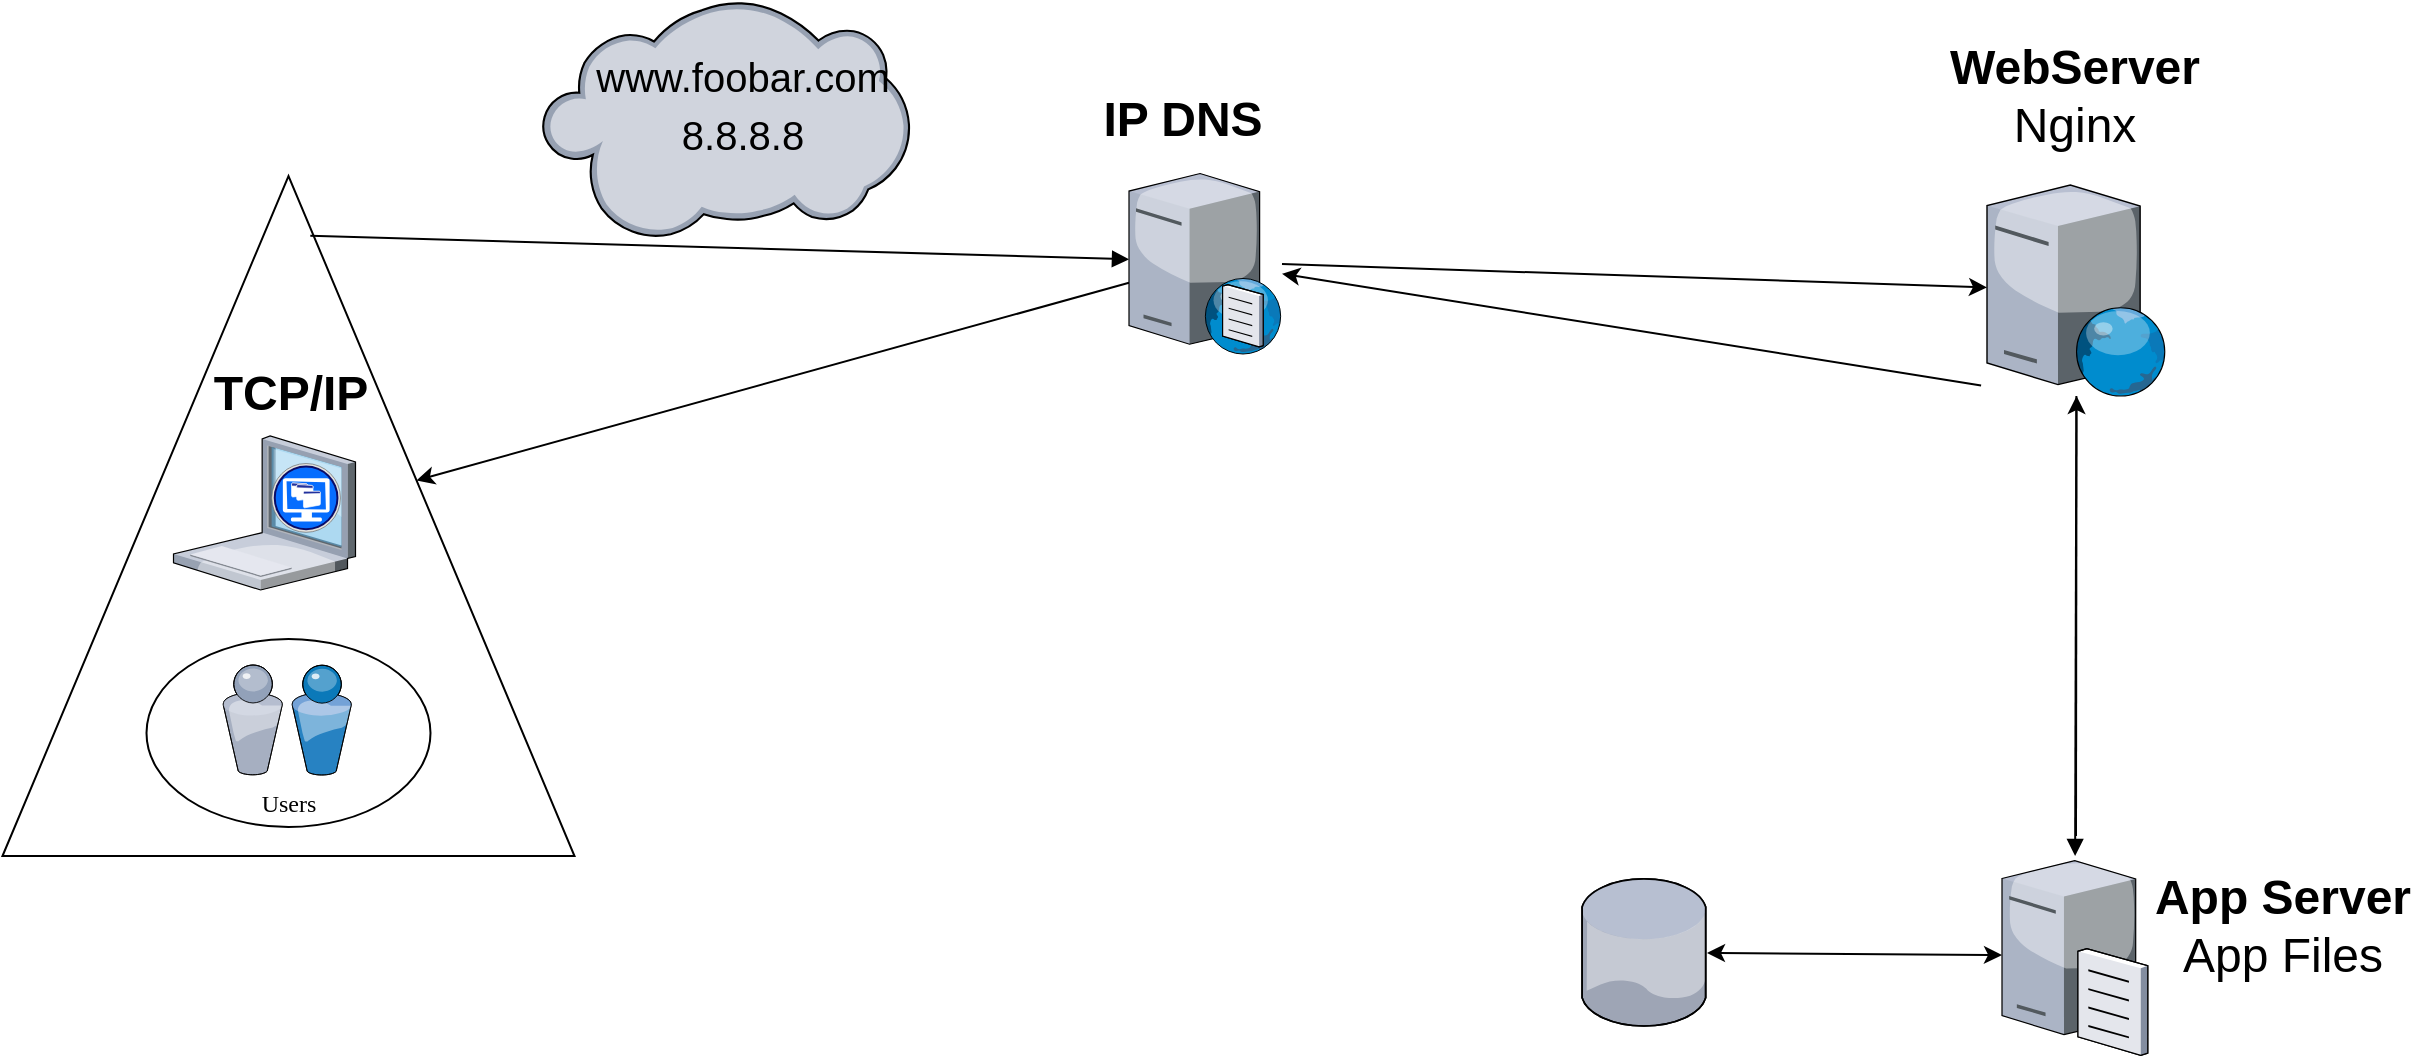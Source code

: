 <mxfile version="13.4.8" type="github">
  <diagram name="Page-1" id="822b0af5-4adb-64df-f703-e8dfc1f81529">
    <mxGraphModel dx="1564" dy="1788" grid="1" gridSize="10" guides="1" tooltips="1" connect="1" arrows="1" fold="1" page="1" pageScale="1" pageWidth="1100" pageHeight="850" background="#ffffff" math="0" shadow="0">
      <root>
        <mxCell id="0" />
        <mxCell id="1" parent="0" />
        <mxCell id="7d933b09d9755ecc-12" value="User forest" style="triangle;whiteSpace=wrap;html=1;rounded=0;shadow=0;comic=0;strokeWidth=1;fontFamily=Verdana;direction=north;labelPosition=center;verticalLabelPosition=bottom;align=center;verticalAlign=top;noLabel=1;fontColor=none;" parent="1" vertex="1">
          <mxGeometry x="400.25" y="70" width="286" height="340" as="geometry" />
        </mxCell>
        <mxCell id="7d933b09d9755ecc-13" value="" style="ellipse;whiteSpace=wrap;html=1;rounded=0;shadow=0;comic=0;strokeWidth=1;fontFamily=Verdana;" parent="1" vertex="1">
          <mxGeometry x="472.25" y="301.5" width="142" height="94" as="geometry" />
        </mxCell>
        <mxCell id="7d933b09d9755ecc-6" value="Users" style="verticalLabelPosition=bottom;aspect=fixed;html=1;verticalAlign=top;strokeColor=none;shape=mxgraph.citrix.users;rounded=0;shadow=0;comic=0;fontFamily=Verdana;" parent="1" vertex="1">
          <mxGeometry x="510.25" y="314.5" width="64.5" height="55" as="geometry" />
        </mxCell>
        <mxCell id="7d933b09d9755ecc-27" value="Synchronization" style="rounded=0;html=1;labelBackgroundColor=none;startArrow=none;startFill=0;endArrow=block;endFill=1;strokeWidth=1;fontFamily=Verdana;fontSize=12;noLabel=1;fontColor=none;" parent="1" source="GsRS7Hcqm9zWdbR_pRK4-19" target="GsRS7Hcqm9zWdbR_pRK4-33" edge="1">
          <mxGeometry x="-0.335" y="21" relative="1" as="geometry">
            <mxPoint as="offset" />
            <mxPoint x="1240" y="167" as="sourcePoint" />
            <mxPoint x="1733.838" y="167.48" as="targetPoint" />
          </mxGeometry>
        </mxCell>
        <mxCell id="GsRS7Hcqm9zWdbR_pRK4-3" value="" style="verticalLabelPosition=bottom;aspect=fixed;html=1;verticalAlign=top;strokeColor=none;align=center;outlineConnect=0;shape=mxgraph.citrix.xenclient;" vertex="1" parent="1">
          <mxGeometry x="485.75" y="200" width="91" height="77" as="geometry" />
        </mxCell>
        <mxCell id="GsRS7Hcqm9zWdbR_pRK4-4" value="Synchronization" style="rounded=0;html=1;labelBackgroundColor=none;startArrow=none;startFill=0;endArrow=block;endFill=1;strokeWidth=1;fontFamily=Verdana;fontSize=12;noLabel=1;fontColor=none;" edge="1" parent="1" target="GsRS7Hcqm9zWdbR_pRK4-22">
          <mxGeometry x="-0.335" y="21" relative="1" as="geometry">
            <mxPoint as="offset" />
            <mxPoint x="554.16" y="99.883" as="sourcePoint" />
            <mxPoint x="1062" y="109" as="targetPoint" />
          </mxGeometry>
        </mxCell>
        <mxCell id="GsRS7Hcqm9zWdbR_pRK4-10" value="" style="endArrow=classic;html=1;fontColor=none;" edge="1" parent="1" target="GsRS7Hcqm9zWdbR_pRK4-19">
          <mxGeometry width="50" height="50" relative="1" as="geometry">
            <mxPoint x="1437" y="400" as="sourcePoint" />
            <mxPoint x="1159.365" y="184.623" as="targetPoint" />
          </mxGeometry>
        </mxCell>
        <mxCell id="GsRS7Hcqm9zWdbR_pRK4-11" value="" style="endArrow=classic;html=1;fontColor=none;" edge="1" parent="1" source="GsRS7Hcqm9zWdbR_pRK4-22" target="7d933b09d9755ecc-12">
          <mxGeometry width="50" height="50" relative="1" as="geometry">
            <mxPoint x="1063.0" y="136.74" as="sourcePoint" />
            <mxPoint x="499.525" y="109.996" as="targetPoint" />
          </mxGeometry>
        </mxCell>
        <mxCell id="GsRS7Hcqm9zWdbR_pRK4-13" value="TCP/IP" style="text;strokeColor=none;fillColor=none;html=1;fontSize=24;fontStyle=1;verticalAlign=middle;align=center;" vertex="1" parent="1">
          <mxGeometry x="493.5" y="159" width="100" height="40" as="geometry" />
        </mxCell>
        <mxCell id="GsRS7Hcqm9zWdbR_pRK4-15" value="WebServer&lt;br&gt;&lt;span style=&quot;font-weight: normal&quot;&gt;Nginx&lt;/span&gt;" style="text;strokeColor=none;fillColor=none;html=1;fontSize=24;fontStyle=1;verticalAlign=middle;align=center;" vertex="1" parent="1">
          <mxGeometry x="1386.42" y="10" width="100" height="40" as="geometry" />
        </mxCell>
        <mxCell id="GsRS7Hcqm9zWdbR_pRK4-19" value="" style="verticalLabelPosition=bottom;aspect=fixed;html=1;verticalAlign=top;strokeColor=none;align=center;outlineConnect=0;shape=mxgraph.citrix.web_server;fontColor=none;" vertex="1" parent="1">
          <mxGeometry x="1392.5" y="74.5" width="89.68" height="105.5" as="geometry" />
        </mxCell>
        <mxCell id="GsRS7Hcqm9zWdbR_pRK4-21" value="" style="verticalLabelPosition=bottom;aspect=fixed;html=1;verticalAlign=top;strokeColor=none;align=center;outlineConnect=0;shape=mxgraph.citrix.cloud;fontColor=none;" vertex="1" parent="1">
          <mxGeometry x="670" y="-18" width="183.88" height="120" as="geometry" />
        </mxCell>
        <mxCell id="GsRS7Hcqm9zWdbR_pRK4-22" value="" style="verticalLabelPosition=bottom;aspect=fixed;html=1;verticalAlign=top;strokeColor=none;align=center;outlineConnect=0;shape=mxgraph.citrix.dns_server;fontColor=none;" vertex="1" parent="1">
          <mxGeometry x="963.5" y="66.5" width="76.5" height="92.5" as="geometry" />
        </mxCell>
        <mxCell id="GsRS7Hcqm9zWdbR_pRK4-24" value="IP DNS&lt;span style=&quot;color: rgba(0 , 0 , 0 , 0) ; font-family: monospace ; font-size: 0px ; font-weight: 400&quot;&gt;%3CmxGraphModel%3E%3Croot%3E%3CmxCell%20id%3D%220%22%2F%3E%3CmxCell%20id%3D%221%22%20parent%3D%220%22%2F%3E%3CmxCell%20id%3D%222%22%20value%3D%22%22%20style%3D%22endArrow%3Dclassic%3Bhtml%3D1%3BfontColor%3Dnone%3BentryX%3D0.979%3BentryY%3D1.009%3BentryDx%3D0%3BentryDy%3D0%3BentryPerimeter%3D0%3BexitX%3D0.694%3BexitY%3D0.385%3BexitDx%3D0%3BexitDy%3D0%3BexitPerimeter%3D0%3B%22%20edge%3D%221%22%20parent%3D%221%22%3E%3CmxGeometry%20width%3D%2250%22%20height%3D%2250%22%20relative%3D%221%22%20as%3D%22geometry%22%3E%3CmxPoint%20x%3D%221690.11%22%20y%3D%22180.04%22%20as%3D%22sourcePoint%22%2F%3E%3CmxPoint%20x%3D%221126.635%22%20y%3D%22153.297%22%20as%3D%22targetPoint%22%2F%3E%3C%2FmxGeometry%3E%3C%2FmxCell%3E%3C%2Froot%3E%3C%2FmxGraphModel%3E&lt;/span&gt;" style="text;strokeColor=none;fillColor=none;html=1;fontSize=24;fontStyle=1;verticalAlign=middle;align=center;" vertex="1" parent="1">
          <mxGeometry x="940" y="22" width="100" height="40" as="geometry" />
        </mxCell>
        <mxCell id="GsRS7Hcqm9zWdbR_pRK4-17" value="&lt;span style=&quot;font-weight: normal&quot;&gt;&lt;font style=&quot;font-size: 20px&quot;&gt;www.foobar.com&lt;br&gt;8.8.8.8&lt;br&gt;&lt;/font&gt;&lt;/span&gt;" style="text;strokeColor=none;fillColor=none;html=1;fontSize=24;fontStyle=1;verticalAlign=middle;align=center;" vertex="1" parent="1">
          <mxGeometry x="720" y="2" width="100" height="64.5" as="geometry" />
        </mxCell>
        <mxCell id="GsRS7Hcqm9zWdbR_pRK4-31" value="" style="endArrow=classic;html=1;fontColor=none;" edge="1" parent="1" source="GsRS7Hcqm9zWdbR_pRK4-22" target="GsRS7Hcqm9zWdbR_pRK4-19">
          <mxGeometry width="50" height="50" relative="1" as="geometry">
            <mxPoint x="1070" y="400" as="sourcePoint" />
            <mxPoint x="1380" y="90" as="targetPoint" />
          </mxGeometry>
        </mxCell>
        <mxCell id="GsRS7Hcqm9zWdbR_pRK4-32" value="" style="endArrow=classic;html=1;fontColor=none;exitX=-0.033;exitY=0.95;exitDx=0;exitDy=0;exitPerimeter=0;" edge="1" parent="1" source="GsRS7Hcqm9zWdbR_pRK4-19" target="GsRS7Hcqm9zWdbR_pRK4-22">
          <mxGeometry width="50" height="50" relative="1" as="geometry">
            <mxPoint x="1070" y="400" as="sourcePoint" />
            <mxPoint x="1120" y="350" as="targetPoint" />
          </mxGeometry>
        </mxCell>
        <mxCell id="GsRS7Hcqm9zWdbR_pRK4-33" value="" style="verticalLabelPosition=bottom;aspect=fixed;html=1;verticalAlign=top;strokeColor=none;align=center;outlineConnect=0;shape=mxgraph.citrix.file_server;fontColor=none;" vertex="1" parent="1">
          <mxGeometry x="1400" y="410" width="72.84" height="99.51" as="geometry" />
        </mxCell>
        <mxCell id="GsRS7Hcqm9zWdbR_pRK4-34" value="App Server&lt;span style=&quot;font-weight: normal&quot;&gt;&lt;br&gt;App Files&lt;/span&gt;" style="text;strokeColor=none;fillColor=none;html=1;fontSize=24;fontStyle=1;verticalAlign=middle;align=center;" vertex="1" parent="1">
          <mxGeometry x="1490" y="425" width="100" height="40" as="geometry" />
        </mxCell>
        <mxCell id="GsRS7Hcqm9zWdbR_pRK4-35" value="" style="verticalLabelPosition=bottom;aspect=fixed;html=1;verticalAlign=top;strokeColor=none;align=center;outlineConnect=0;shape=mxgraph.citrix.database;fontColor=none;" vertex="1" parent="1">
          <mxGeometry x="1190" y="421.47" width="62.5" height="73.53" as="geometry" />
        </mxCell>
        <mxCell id="GsRS7Hcqm9zWdbR_pRK4-36" value="" style="endArrow=classic;startArrow=classic;html=1;fontColor=none;" edge="1" parent="1" source="GsRS7Hcqm9zWdbR_pRK4-35" target="GsRS7Hcqm9zWdbR_pRK4-33">
          <mxGeometry width="50" height="50" relative="1" as="geometry">
            <mxPoint x="1290" y="480" as="sourcePoint" />
            <mxPoint x="1340" y="430" as="targetPoint" />
          </mxGeometry>
        </mxCell>
      </root>
    </mxGraphModel>
  </diagram>
</mxfile>
